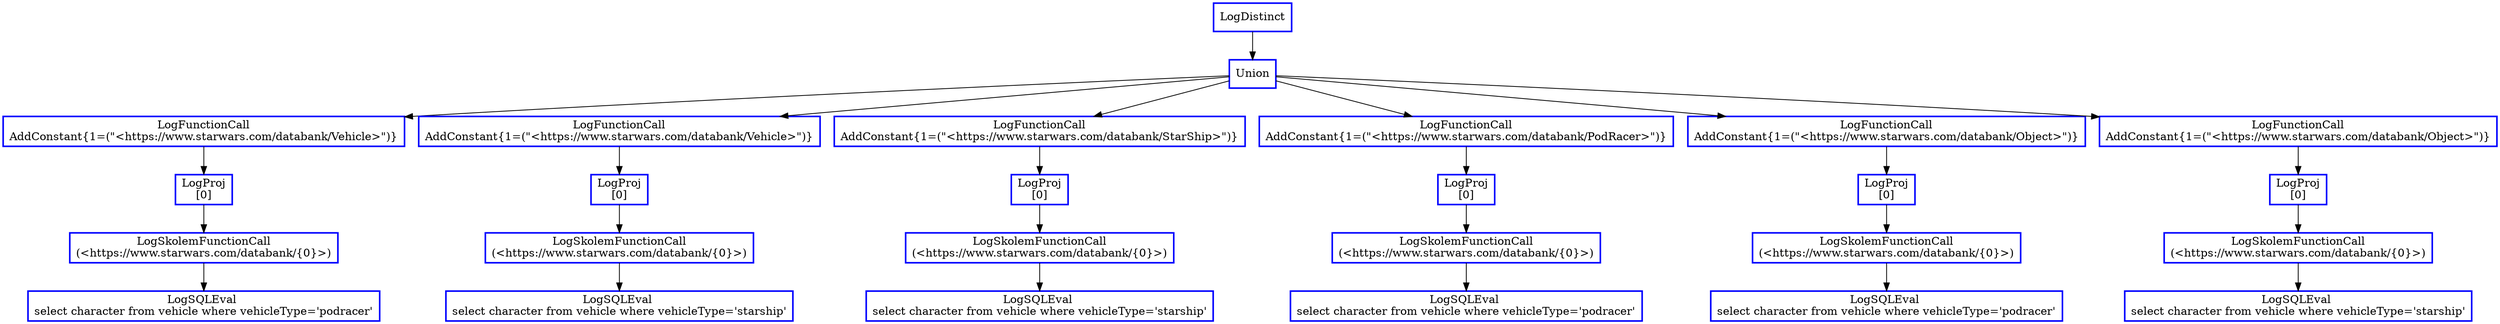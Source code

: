 digraph  g{
node [shape=rectangle, color=black, fontcolor=black, style=bold]
0 [label="LogDistinct" , color = blue] ; 
1 [label="Union", color = blue] ; 
0 -> 1 ; 
2 [label="LogFunctionCall
AddConstant{1=(\"<https://www.starwars.com/databank/Vehicle>\")}" , color = blue] ; 
1 -> 2 ; 
3 [label="LogProj
[0]" , color = blue] ; 
2 -> 3 ; 
4 [label="LogSkolemFunctionCall
(<https://www.starwars.com/databank/{0}>)" , color = blue] ; 
3 -> 4 ; 
5 [label="LogSQLEval 
select character from vehicle where vehicleType='podracer'", color = blue] ; 
4 -> 5 ; 
7 [label="LogFunctionCall
AddConstant{1=(\"<https://www.starwars.com/databank/Vehicle>\")}" , color = blue] ; 
1 -> 7 ; 
8 [label="LogProj
[0]" , color = blue] ; 
7 -> 8 ; 
9 [label="LogSkolemFunctionCall
(<https://www.starwars.com/databank/{0}>)" , color = blue] ; 
8 -> 9 ; 
10 [label="LogSQLEval 
select character from vehicle where vehicleType='starship'", color = blue] ; 
9 -> 10 ; 
12 [label="LogFunctionCall
AddConstant{1=(\"<https://www.starwars.com/databank/StarShip>\")}" , color = blue] ; 
1 -> 12 ; 
13 [label="LogProj
[0]" , color = blue] ; 
12 -> 13 ; 
14 [label="LogSkolemFunctionCall
(<https://www.starwars.com/databank/{0}>)" , color = blue] ; 
13 -> 14 ; 
15 [label="LogSQLEval 
select character from vehicle where vehicleType='starship'", color = blue] ; 
14 -> 15 ; 
17 [label="LogFunctionCall
AddConstant{1=(\"<https://www.starwars.com/databank/PodRacer>\")}" , color = blue] ; 
1 -> 17 ; 
18 [label="LogProj
[0]" , color = blue] ; 
17 -> 18 ; 
19 [label="LogSkolemFunctionCall
(<https://www.starwars.com/databank/{0}>)" , color = blue] ; 
18 -> 19 ; 
20 [label="LogSQLEval 
select character from vehicle where vehicleType='podracer'", color = blue] ; 
19 -> 20 ; 
22 [label="LogFunctionCall
AddConstant{1=(\"<https://www.starwars.com/databank/Object>\")}" , color = blue] ; 
1 -> 22 ; 
23 [label="LogProj
[0]" , color = blue] ; 
22 -> 23 ; 
24 [label="LogSkolemFunctionCall
(<https://www.starwars.com/databank/{0}>)" , color = blue] ; 
23 -> 24 ; 
25 [label="LogSQLEval 
select character from vehicle where vehicleType='podracer'", color = blue] ; 
24 -> 25 ; 
27 [label="LogFunctionCall
AddConstant{1=(\"<https://www.starwars.com/databank/Object>\")}" , color = blue] ; 
1 -> 27 ; 
28 [label="LogProj
[0]" , color = blue] ; 
27 -> 28 ; 
29 [label="LogSkolemFunctionCall
(<https://www.starwars.com/databank/{0}>)" , color = blue] ; 
28 -> 29 ; 
30 [label="LogSQLEval 
select character from vehicle where vehicleType='starship'", color = blue] ; 
29 -> 30 ; 
}

